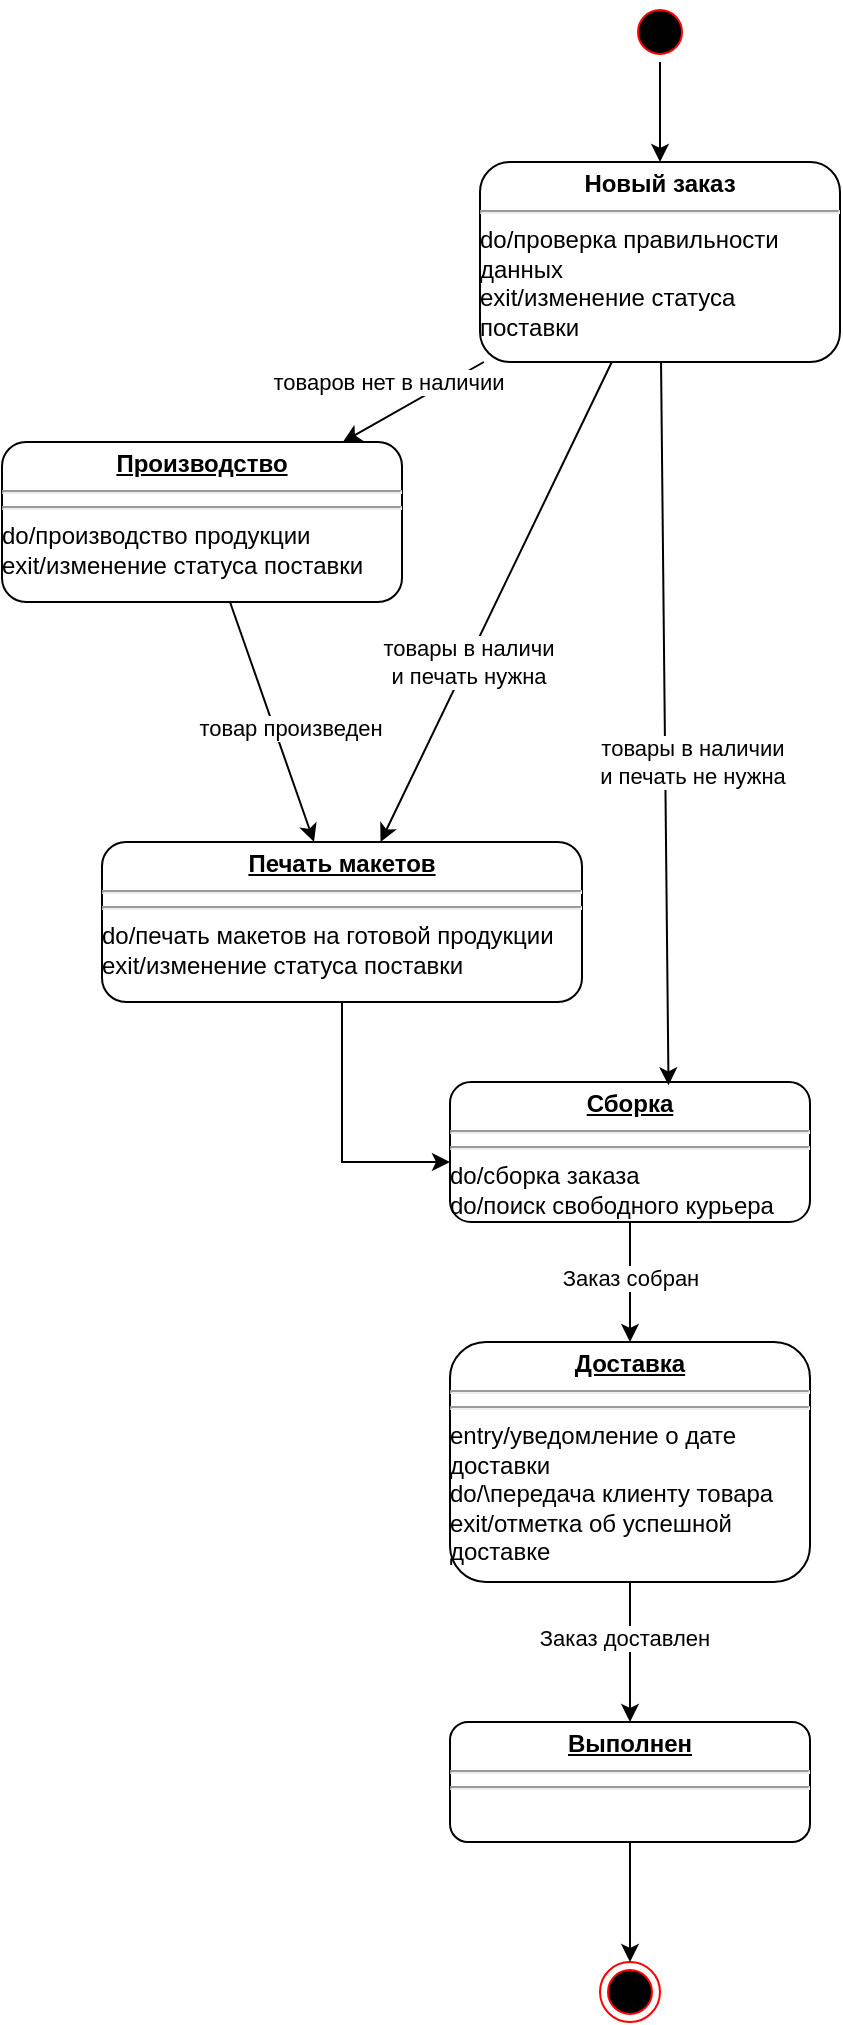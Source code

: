<mxfile version="24.2.2" type="github">
  <diagram name="Страница — 1" id="N7Tzw25lRo3z6AVVz8gm">
    <mxGraphModel dx="989" dy="592" grid="1" gridSize="10" guides="1" tooltips="1" connect="1" arrows="1" fold="1" page="1" pageScale="1" pageWidth="827" pageHeight="1169" math="0" shadow="0">
      <root>
        <mxCell id="0" />
        <mxCell id="1" parent="0" />
        <mxCell id="V5Sa6CXl622FIpi6RcLF-20" value="&lt;p style=&quot;margin:0px;margin-top:4px;text-align:center;text-decoration:underline;&quot;&gt;&lt;/p&gt;&lt;b&gt;&lt;div style=&quot;text-align: center;&quot;&gt;Новый заказ&lt;/div&gt;&lt;/b&gt;&lt;hr&gt;&lt;div style=&quot;&quot;&gt;&lt;span style=&quot;background-color: initial;&quot;&gt;do/проверка правильности данных&lt;/span&gt;&lt;/div&gt;&lt;div style=&quot;&quot;&gt;exit/изменение статуса поставки&lt;span style=&quot;background-color: initial;&quot;&gt;&lt;br&gt;&lt;/span&gt;&lt;/div&gt;" style="verticalAlign=top;align=left;overflow=fill;html=1;whiteSpace=wrap;rounded=1;container=0;recursiveResize=1;expand=1;strokeWidth=1;" parent="1" vertex="1">
          <mxGeometry x="339" y="160" width="180" height="100" as="geometry" />
        </mxCell>
        <mxCell id="V5Sa6CXl622FIpi6RcLF-22" value="" style="ellipse;html=1;shape=startState;fillColor=#000000;strokeColor=#ff0000;" parent="1" vertex="1">
          <mxGeometry x="414" y="80" width="30" height="30" as="geometry" />
        </mxCell>
        <mxCell id="V5Sa6CXl622FIpi6RcLF-24" value="" style="ellipse;html=1;shape=endState;fillColor=#000000;strokeColor=#ff0000;" parent="1" vertex="1">
          <mxGeometry x="399" y="1060" width="30" height="30" as="geometry" />
        </mxCell>
        <mxCell id="V5Sa6CXl622FIpi6RcLF-28" value="" style="endArrow=classic;html=1;rounded=0;" parent="1" source="V5Sa6CXl622FIpi6RcLF-22" target="V5Sa6CXl622FIpi6RcLF-20" edge="1">
          <mxGeometry width="50" height="50" relative="1" as="geometry">
            <mxPoint x="455" y="260" as="sourcePoint" />
            <mxPoint x="505" y="210" as="targetPoint" />
          </mxGeometry>
        </mxCell>
        <mxCell id="V5Sa6CXl622FIpi6RcLF-29" value="&lt;p style=&quot;margin:0px;margin-top:4px;text-align:center;text-decoration:underline;&quot;&gt;&lt;b&gt;Доставка&lt;/b&gt;&lt;/p&gt;&lt;hr&gt;&lt;hr&gt;&lt;div style=&quot;&quot;&gt;&lt;span style=&quot;background-color: initial;&quot;&gt;entry/уведомление о дате доставки&lt;br&gt;do/\передача клиенту товара&lt;/span&gt;&lt;/div&gt;&lt;div style=&quot;&quot;&gt;exit/отметка об успешной доставке&lt;/div&gt;" style="verticalAlign=top;align=left;overflow=fill;html=1;whiteSpace=wrap;rounded=1;container=0;recursiveResize=1;expand=1;strokeWidth=1;" parent="1" vertex="1">
          <mxGeometry x="324" y="750" width="180" height="120" as="geometry" />
        </mxCell>
        <mxCell id="V5Sa6CXl622FIpi6RcLF-30" value="&lt;p style=&quot;margin:0px;margin-top:4px;text-align:center;text-decoration:underline;&quot;&gt;&lt;b&gt;Сборка&lt;/b&gt;&lt;/p&gt;&lt;hr&gt;&lt;hr&gt;&lt;div style=&quot;&quot;&gt;&lt;span style=&quot;background-color: initial;&quot;&gt;do/сборка заказа&lt;/span&gt;&lt;/div&gt;&lt;div style=&quot;&quot;&gt;do/поиск свободного курьера&lt;/div&gt;" style="verticalAlign=top;align=left;overflow=fill;html=1;whiteSpace=wrap;rounded=1;container=0;recursiveResize=1;expand=1;strokeWidth=1;" parent="1" vertex="1">
          <mxGeometry x="324" y="620" width="180" height="70" as="geometry" />
        </mxCell>
        <mxCell id="V5Sa6CXl622FIpi6RcLF-31" value="&lt;p style=&quot;margin:0px;margin-top:4px;text-align:center;text-decoration:underline;&quot;&gt;&lt;b&gt;Производство&lt;/b&gt;&lt;/p&gt;&lt;hr&gt;&lt;hr&gt;&lt;div style=&quot;&quot;&gt;&lt;span style=&quot;background-color: initial;&quot;&gt;do/производство продукции&lt;/span&gt;&lt;/div&gt;&lt;div style=&quot;&quot;&gt;exit/изменение статуса поставки&lt;span style=&quot;background-color: initial;&quot;&gt;&lt;br&gt;&lt;/span&gt;&lt;/div&gt;" style="verticalAlign=top;align=left;overflow=fill;html=1;whiteSpace=wrap;rounded=1;container=0;recursiveResize=1;expand=1;strokeWidth=1;" parent="1" vertex="1">
          <mxGeometry x="100" y="300" width="200" height="80" as="geometry" />
        </mxCell>
        <mxCell id="V5Sa6CXl622FIpi6RcLF-32" value="" style="endArrow=classic;html=1;rounded=0;" parent="1" source="V5Sa6CXl622FIpi6RcLF-20" target="V5Sa6CXl622FIpi6RcLF-31" edge="1">
          <mxGeometry width="50" height="50" relative="1" as="geometry">
            <mxPoint x="200" y="260" as="sourcePoint" />
            <mxPoint x="250" y="210" as="targetPoint" />
          </mxGeometry>
        </mxCell>
        <mxCell id="V5Sa6CXl622FIpi6RcLF-34" value="товаров нет в наличии" style="edgeLabel;html=1;align=center;verticalAlign=middle;resizable=0;points=[];" parent="V5Sa6CXl622FIpi6RcLF-32" vertex="1" connectable="0">
          <mxGeometry x="0.006" relative="1" as="geometry">
            <mxPoint x="-13" y="-10" as="offset" />
          </mxGeometry>
        </mxCell>
        <mxCell id="Nckw2nQltUt8Q9vyjmXe-2" value="" style="edgeStyle=orthogonalEdgeStyle;rounded=0;orthogonalLoop=1;jettySize=auto;html=1;" parent="1" source="V5Sa6CXl622FIpi6RcLF-35" target="V5Sa6CXl622FIpi6RcLF-30" edge="1">
          <mxGeometry relative="1" as="geometry">
            <Array as="points">
              <mxPoint x="429" y="660" />
            </Array>
          </mxGeometry>
        </mxCell>
        <mxCell id="V5Sa6CXl622FIpi6RcLF-35" value="&lt;p style=&quot;margin:0px;margin-top:4px;text-align:center;text-decoration:underline;&quot;&gt;&lt;b&gt;Печать макетов&lt;/b&gt;&lt;/p&gt;&lt;hr&gt;&lt;hr&gt;&lt;div style=&quot;&quot;&gt;&lt;div&gt;&lt;span style=&quot;background-color: initial;&quot;&gt;do/печать макетов на готовой продукции&lt;/span&gt;&lt;/div&gt;&lt;div&gt;exit/изменение статуса поставки&lt;/div&gt;&lt;/div&gt;" style="verticalAlign=top;align=left;overflow=fill;html=1;whiteSpace=wrap;rounded=1;container=0;recursiveResize=1;expand=1;strokeWidth=1;" parent="1" vertex="1">
          <mxGeometry x="150" y="500" width="240" height="80" as="geometry" />
        </mxCell>
        <mxCell id="V5Sa6CXl622FIpi6RcLF-39" value="" style="endArrow=classic;html=1;rounded=0;" parent="1" source="V5Sa6CXl622FIpi6RcLF-31" target="V5Sa6CXl622FIpi6RcLF-35" edge="1">
          <mxGeometry width="50" height="50" relative="1" as="geometry">
            <mxPoint x="140" y="470" as="sourcePoint" />
            <mxPoint x="190" y="420" as="targetPoint" />
          </mxGeometry>
        </mxCell>
        <mxCell id="Nckw2nQltUt8Q9vyjmXe-7" value="товар произведен" style="edgeLabel;html=1;align=center;verticalAlign=middle;resizable=0;points=[];" parent="V5Sa6CXl622FIpi6RcLF-39" vertex="1" connectable="0">
          <mxGeometry x="-0.36" y="1" relative="1" as="geometry">
            <mxPoint x="15" y="25" as="offset" />
          </mxGeometry>
        </mxCell>
        <mxCell id="V5Sa6CXl622FIpi6RcLF-42" value="" style="endArrow=classic;html=1;rounded=0;" parent="1" source="V5Sa6CXl622FIpi6RcLF-30" target="V5Sa6CXl622FIpi6RcLF-29" edge="1">
          <mxGeometry width="50" height="50" relative="1" as="geometry">
            <mxPoint x="340" y="570" as="sourcePoint" />
            <mxPoint x="390" y="520" as="targetPoint" />
          </mxGeometry>
        </mxCell>
        <mxCell id="V5Sa6CXl622FIpi6RcLF-43" value="Заказ собран" style="edgeLabel;html=1;align=center;verticalAlign=middle;resizable=0;points=[];" parent="V5Sa6CXl622FIpi6RcLF-42" vertex="1" connectable="0">
          <mxGeometry x="0.2" y="-1" relative="1" as="geometry">
            <mxPoint x="1" y="-8" as="offset" />
          </mxGeometry>
        </mxCell>
        <mxCell id="V5Sa6CXl622FIpi6RcLF-45" value="" style="endArrow=classic;html=1;rounded=0;" parent="1" source="V5Sa6CXl622FIpi6RcLF-46" target="V5Sa6CXl622FIpi6RcLF-24" edge="1">
          <mxGeometry width="50" height="50" relative="1" as="geometry">
            <mxPoint x="460" y="710" as="sourcePoint" />
            <mxPoint x="510" y="660" as="targetPoint" />
          </mxGeometry>
        </mxCell>
        <mxCell id="V5Sa6CXl622FIpi6RcLF-46" value="&lt;p style=&quot;margin:0px;margin-top:4px;text-align:center;text-decoration:underline;&quot;&gt;&lt;b&gt;Выполнен&lt;/b&gt;&lt;/p&gt;&lt;hr&gt;&lt;hr&gt;&lt;div style=&quot;&quot;&gt;&lt;br&gt;&lt;/div&gt;" style="verticalAlign=top;align=left;overflow=fill;html=1;whiteSpace=wrap;rounded=1;container=0;recursiveResize=1;expand=1;strokeWidth=1;" parent="1" vertex="1">
          <mxGeometry x="324" y="940" width="180" height="60" as="geometry" />
        </mxCell>
        <mxCell id="V5Sa6CXl622FIpi6RcLF-47" value="" style="endArrow=classic;html=1;rounded=0;" parent="1" source="V5Sa6CXl622FIpi6RcLF-29" target="V5Sa6CXl622FIpi6RcLF-46" edge="1">
          <mxGeometry width="50" height="50" relative="1" as="geometry">
            <mxPoint x="470" y="840" as="sourcePoint" />
            <mxPoint x="520" y="790" as="targetPoint" />
          </mxGeometry>
        </mxCell>
        <mxCell id="V5Sa6CXl622FIpi6RcLF-48" value="Заказ доставлен" style="edgeLabel;html=1;align=center;verticalAlign=middle;resizable=0;points=[];" parent="V5Sa6CXl622FIpi6RcLF-47" vertex="1" connectable="0">
          <mxGeometry x="-0.205" y="-3" relative="1" as="geometry">
            <mxPoint as="offset" />
          </mxGeometry>
        </mxCell>
        <mxCell id="Nckw2nQltUt8Q9vyjmXe-3" value="" style="endArrow=classic;html=1;rounded=0;entryX=0.607;entryY=0.024;entryDx=0;entryDy=0;entryPerimeter=0;" parent="1" source="V5Sa6CXl622FIpi6RcLF-20" target="V5Sa6CXl622FIpi6RcLF-30" edge="1">
          <mxGeometry width="50" height="50" relative="1" as="geometry">
            <mxPoint x="595" y="370" as="sourcePoint" />
            <mxPoint x="510" y="430" as="targetPoint" />
          </mxGeometry>
        </mxCell>
        <mxCell id="Nckw2nQltUt8Q9vyjmXe-4" value="товары в наличии&lt;br&gt;и печать не нужна" style="edgeLabel;html=1;align=center;verticalAlign=middle;resizable=0;points=[];" parent="Nckw2nQltUt8Q9vyjmXe-3" vertex="1" connectable="0">
          <mxGeometry x="0.006" relative="1" as="geometry">
            <mxPoint x="13" y="18" as="offset" />
          </mxGeometry>
        </mxCell>
        <mxCell id="Nckw2nQltUt8Q9vyjmXe-5" value="" style="endArrow=classic;html=1;rounded=0;" parent="1" source="V5Sa6CXl622FIpi6RcLF-20" target="V5Sa6CXl622FIpi6RcLF-35" edge="1">
          <mxGeometry width="50" height="50" relative="1" as="geometry">
            <mxPoint x="355" y="380" as="sourcePoint" />
            <mxPoint x="280" y="410" as="targetPoint" />
          </mxGeometry>
        </mxCell>
        <mxCell id="Nckw2nQltUt8Q9vyjmXe-6" value="товары в наличи&lt;br&gt;и печать нужна" style="edgeLabel;html=1;align=center;verticalAlign=middle;resizable=0;points=[];" parent="Nckw2nQltUt8Q9vyjmXe-5" vertex="1" connectable="0">
          <mxGeometry x="0.006" relative="1" as="geometry">
            <mxPoint x="-14" y="29" as="offset" />
          </mxGeometry>
        </mxCell>
      </root>
    </mxGraphModel>
  </diagram>
</mxfile>
